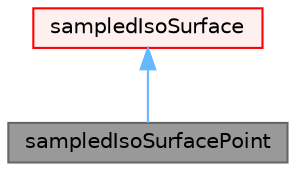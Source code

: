 digraph "sampledIsoSurfacePoint"
{
 // LATEX_PDF_SIZE
  bgcolor="transparent";
  edge [fontname=Helvetica,fontsize=10,labelfontname=Helvetica,labelfontsize=10];
  node [fontname=Helvetica,fontsize=10,shape=box,height=0.2,width=0.4];
  Node1 [id="Node000001",label="sampledIsoSurfacePoint",height=0.2,width=0.4,color="gray40", fillcolor="grey60", style="filled", fontcolor="black",tooltip="A sampledSurface defined by a surface of iso value using a point algorithm (always triangulated!..."];
  Node2 -> Node1 [id="edge1_Node000001_Node000002",dir="back",color="steelblue1",style="solid",tooltip=" "];
  Node2 [id="Node000002",label="sampledIsoSurface",height=0.2,width=0.4,color="red", fillcolor="#FFF0F0", style="filled",URL="$classFoam_1_1sampledIsoSurface.html",tooltip="A sampledSurface defined by a surface of iso value. It only recalculates the iso-surface if time chan..."];
}
